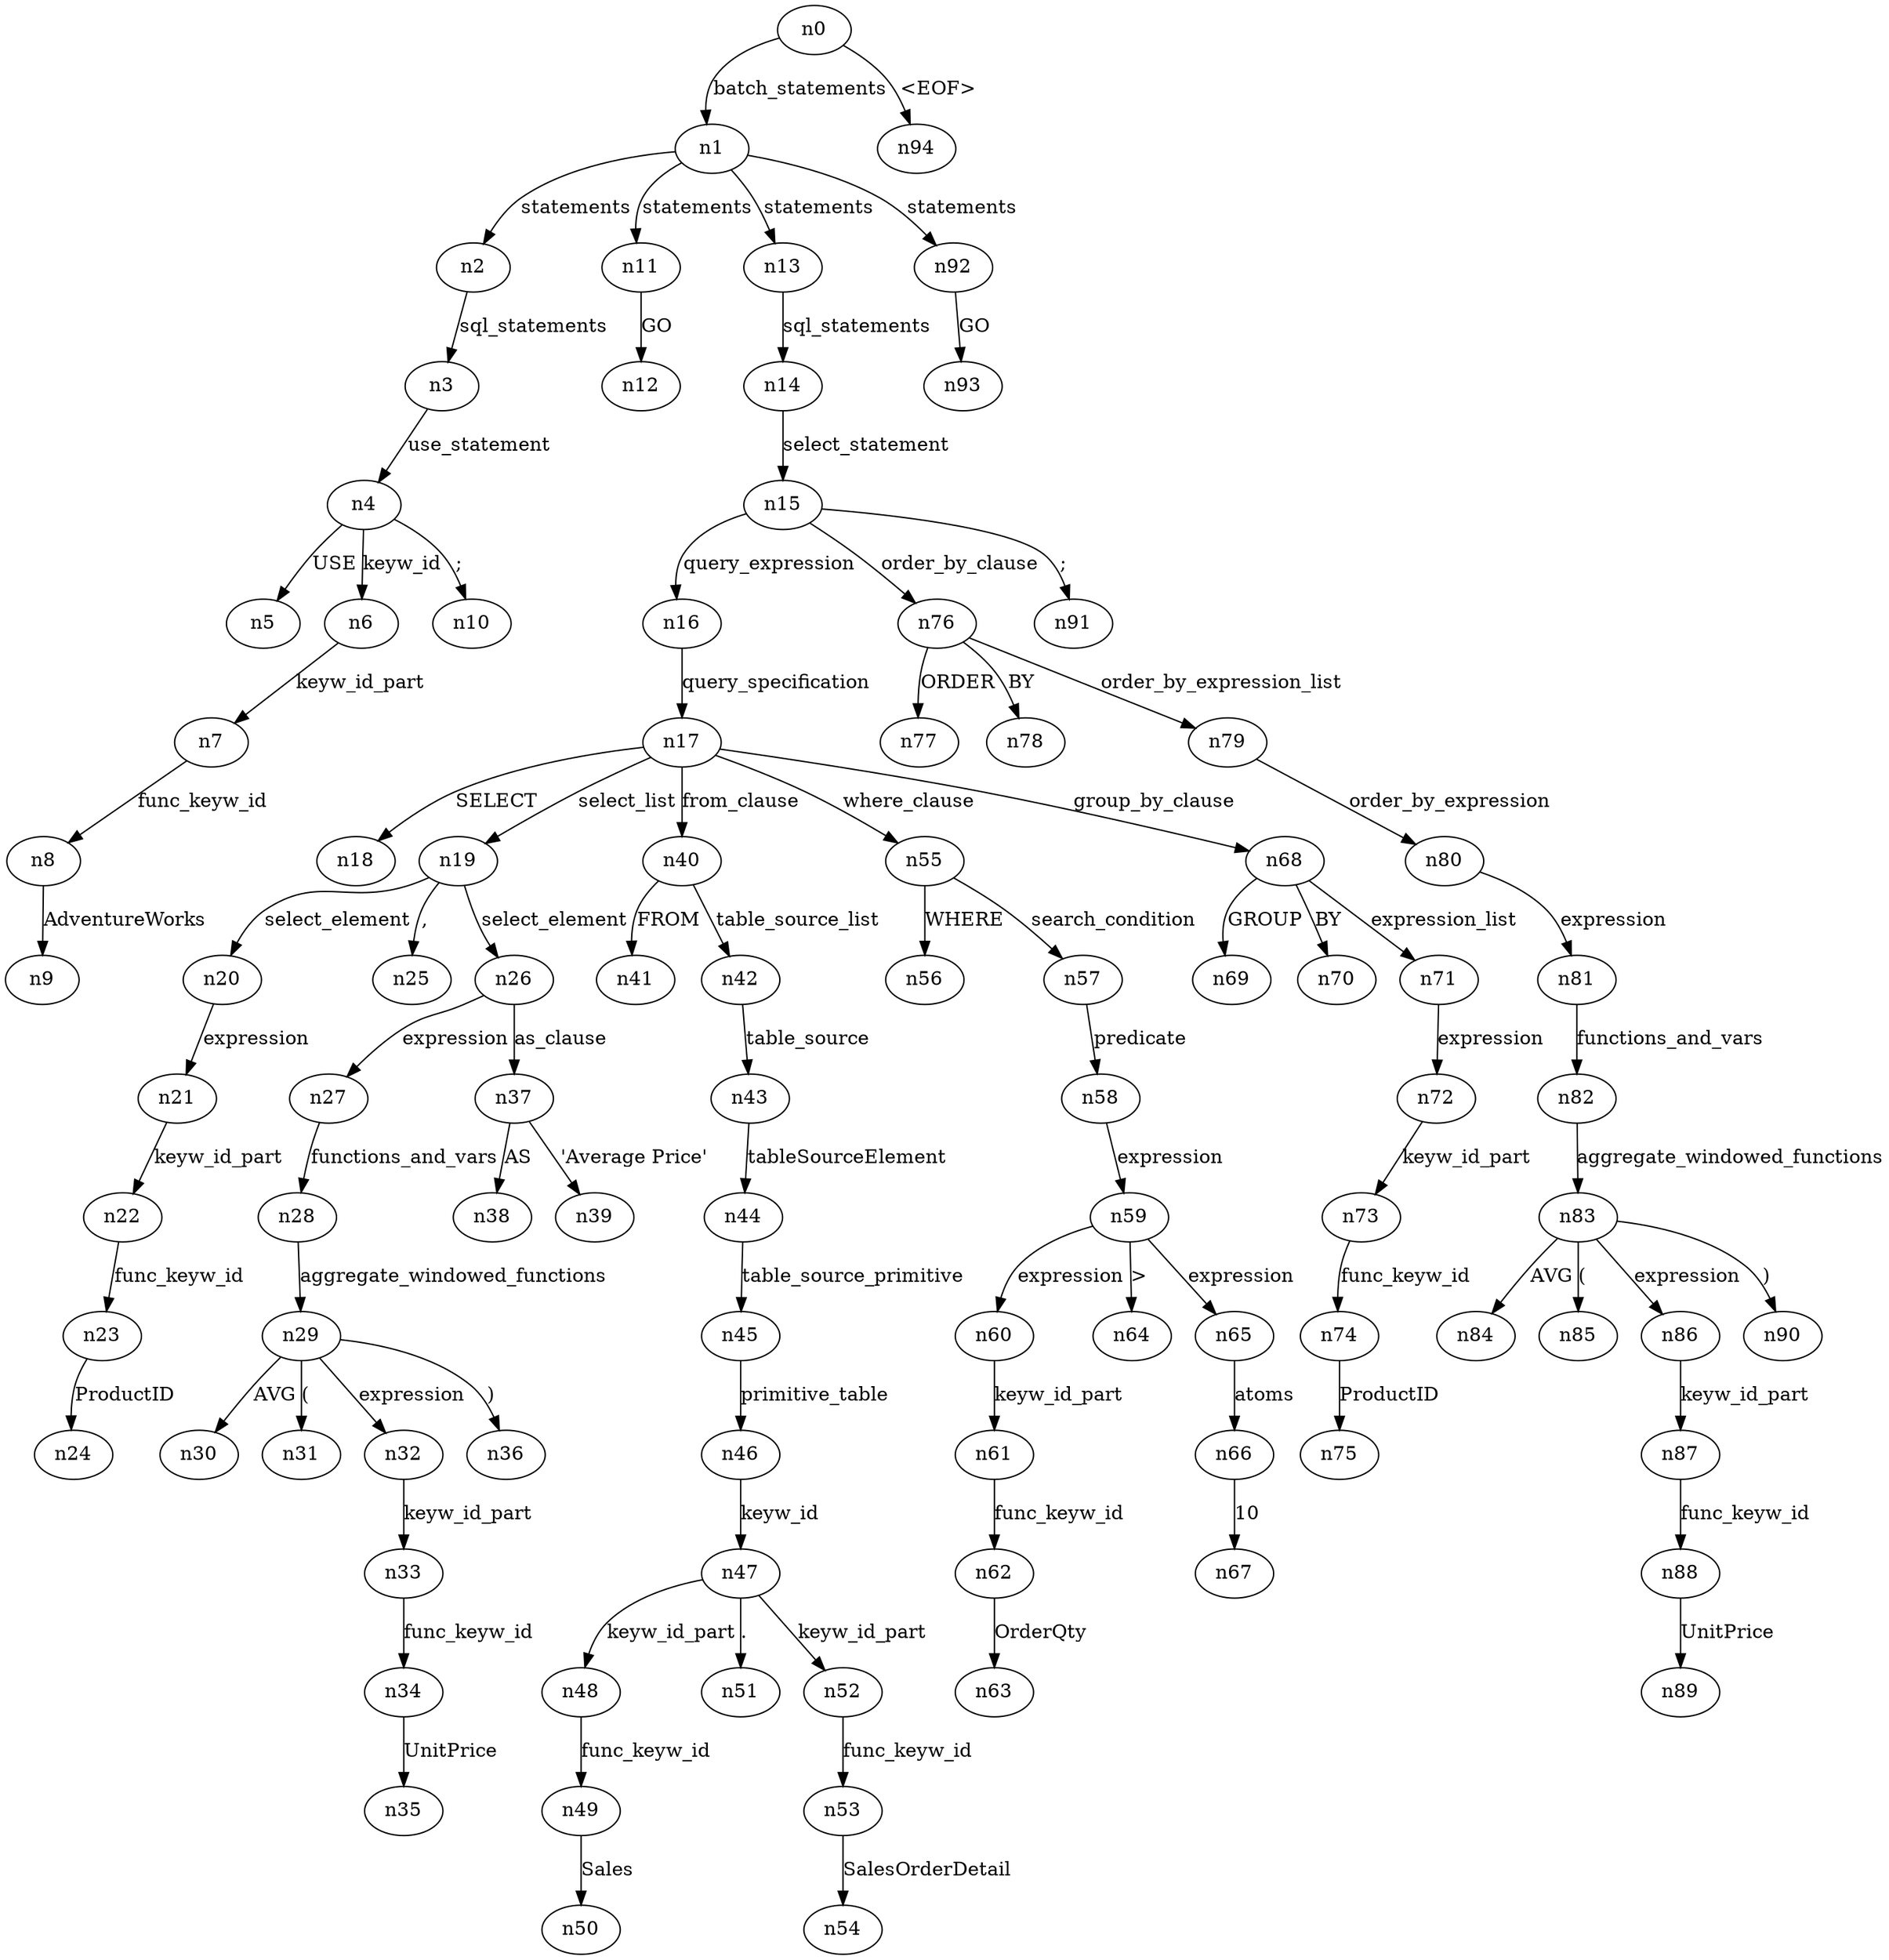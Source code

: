 digraph ParseTree {
  n0 -> n1 [label="batch_statements"];
  n1 -> n2 [label="statements"];
  n2 -> n3 [label="sql_statements"];
  n3 -> n4 [label="use_statement"];
  n4 -> n5 [label="USE"];
  n4 -> n6 [label="keyw_id"];
  n6 -> n7 [label="keyw_id_part"];
  n7 -> n8 [label="func_keyw_id"];
  n8 -> n9 [label="AdventureWorks"];
  n4 -> n10 [label=";"];
  n1 -> n11 [label="statements"];
  n11 -> n12 [label="GO"];
  n1 -> n13 [label="statements"];
  n13 -> n14 [label="sql_statements"];
  n14 -> n15 [label="select_statement"];
  n15 -> n16 [label="query_expression"];
  n16 -> n17 [label="query_specification"];
  n17 -> n18 [label="SELECT"];
  n17 -> n19 [label="select_list"];
  n19 -> n20 [label="select_element"];
  n20 -> n21 [label="expression"];
  n21 -> n22 [label="keyw_id_part"];
  n22 -> n23 [label="func_keyw_id"];
  n23 -> n24 [label="ProductID"];
  n19 -> n25 [label=","];
  n19 -> n26 [label="select_element"];
  n26 -> n27 [label="expression"];
  n27 -> n28 [label="functions_and_vars"];
  n28 -> n29 [label="aggregate_windowed_functions"];
  n29 -> n30 [label="AVG"];
  n29 -> n31 [label="("];
  n29 -> n32 [label="expression"];
  n32 -> n33 [label="keyw_id_part"];
  n33 -> n34 [label="func_keyw_id"];
  n34 -> n35 [label="UnitPrice"];
  n29 -> n36 [label=")"];
  n26 -> n37 [label="as_clause"];
  n37 -> n38 [label="AS"];
  n37 -> n39 [label="'Average Price'"];
  n17 -> n40 [label="from_clause"];
  n40 -> n41 [label="FROM"];
  n40 -> n42 [label="table_source_list"];
  n42 -> n43 [label="table_source"];
  n43 -> n44 [label="tableSourceElement"];
  n44 -> n45 [label="table_source_primitive"];
  n45 -> n46 [label="primitive_table"];
  n46 -> n47 [label="keyw_id"];
  n47 -> n48 [label="keyw_id_part"];
  n48 -> n49 [label="func_keyw_id"];
  n49 -> n50 [label="Sales"];
  n47 -> n51 [label="."];
  n47 -> n52 [label="keyw_id_part"];
  n52 -> n53 [label="func_keyw_id"];
  n53 -> n54 [label="SalesOrderDetail"];
  n17 -> n55 [label="where_clause"];
  n55 -> n56 [label="WHERE"];
  n55 -> n57 [label="search_condition"];
  n57 -> n58 [label="predicate"];
  n58 -> n59 [label="expression"];
  n59 -> n60 [label="expression"];
  n60 -> n61 [label="keyw_id_part"];
  n61 -> n62 [label="func_keyw_id"];
  n62 -> n63 [label="OrderQty"];
  n59 -> n64 [label=">"];
  n59 -> n65 [label="expression"];
  n65 -> n66 [label="atoms"];
  n66 -> n67 [label="10"];
  n17 -> n68 [label="group_by_clause"];
  n68 -> n69 [label="GROUP"];
  n68 -> n70 [label="BY"];
  n68 -> n71 [label="expression_list"];
  n71 -> n72 [label="expression"];
  n72 -> n73 [label="keyw_id_part"];
  n73 -> n74 [label="func_keyw_id"];
  n74 -> n75 [label="ProductID"];
  n15 -> n76 [label="order_by_clause"];
  n76 -> n77 [label="ORDER"];
  n76 -> n78 [label="BY"];
  n76 -> n79 [label="order_by_expression_list"];
  n79 -> n80 [label="order_by_expression"];
  n80 -> n81 [label="expression"];
  n81 -> n82 [label="functions_and_vars"];
  n82 -> n83 [label="aggregate_windowed_functions"];
  n83 -> n84 [label="AVG"];
  n83 -> n85 [label="("];
  n83 -> n86 [label="expression"];
  n86 -> n87 [label="keyw_id_part"];
  n87 -> n88 [label="func_keyw_id"];
  n88 -> n89 [label="UnitPrice"];
  n83 -> n90 [label=")"];
  n15 -> n91 [label=";"];
  n1 -> n92 [label="statements"];
  n92 -> n93 [label="GO"];
  n0 -> n94 [label="<EOF>"];
}